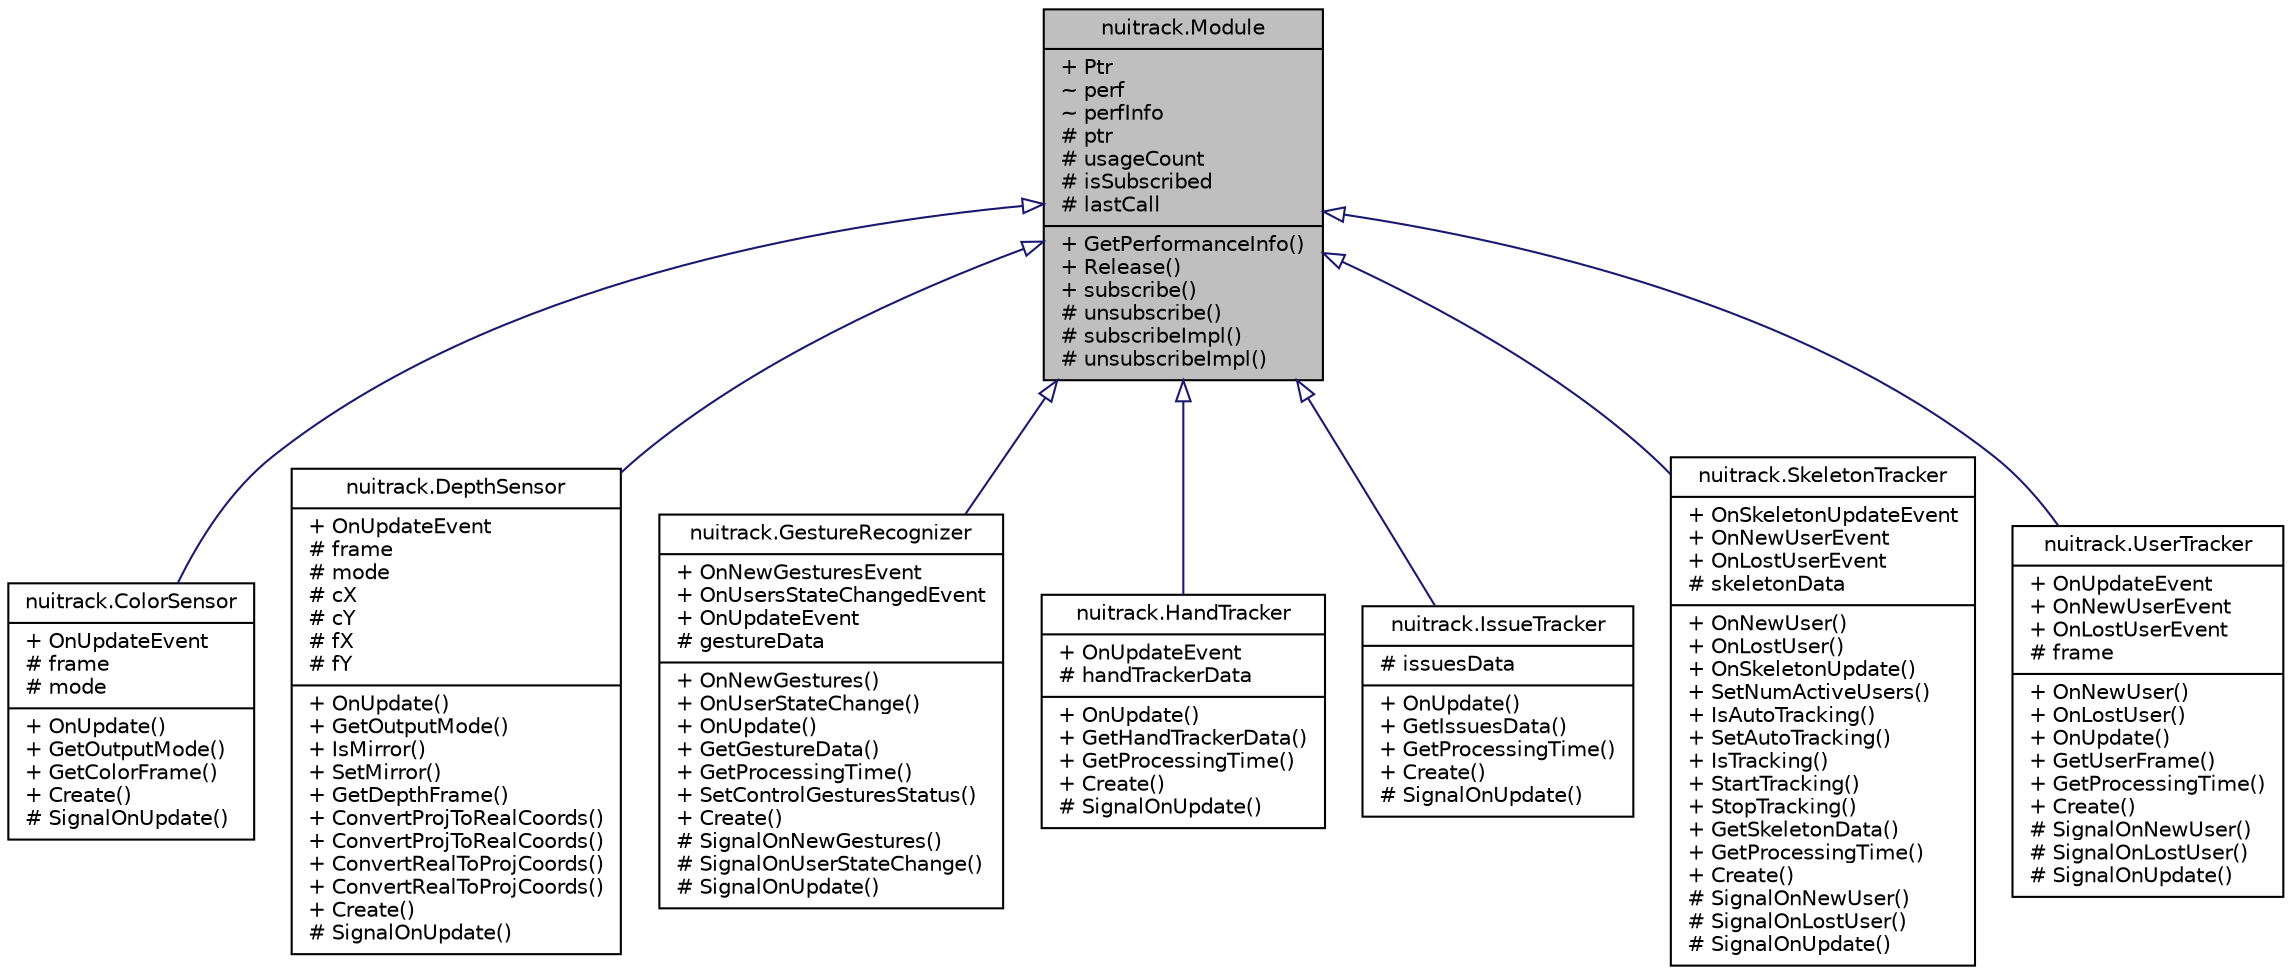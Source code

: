 digraph "nuitrack.Module"
{
  edge [fontname="Helvetica",fontsize="10",labelfontname="Helvetica",labelfontsize="10"];
  node [fontname="Helvetica",fontsize="10",shape=record];
  Node1 [label="{nuitrack.Module\n|+ Ptr\l~ perf\l~ perfInfo\l# ptr\l# usageCount\l# isSubscribed\l# lastCall\l|+ GetPerformanceInfo()\l+ Release()\l+ subscribe()\l# unsubscribe()\l# subscribeImpl()\l# unsubscribeImpl()\l}",height=0.2,width=0.4,color="black", fillcolor="grey75", style="filled" fontcolor="black"];
  Node1 -> Node2 [dir="back",color="midnightblue",fontsize="10",style="solid",arrowtail="onormal",fontname="Helvetica"];
  Node2 [label="{nuitrack.ColorSensor\n|+ OnUpdateEvent\l# frame\l# mode\l|+ OnUpdate()\l+ GetOutputMode()\l+ GetColorFrame()\l+ Create()\l# SignalOnUpdate()\l}",height=0.2,width=0.4,color="black", fillcolor="white", style="filled",URL="$classnuitrack_1_1ColorSensor.html",tooltip="Represents the interface to the capabilities of the Nuitrack Color Sensor module. ..."];
  Node1 -> Node3 [dir="back",color="midnightblue",fontsize="10",style="solid",arrowtail="onormal",fontname="Helvetica"];
  Node3 [label="{nuitrack.DepthSensor\n|+ OnUpdateEvent\l# frame\l# mode\l# cX\l# cY\l# fX\l# fY\l|+ OnUpdate()\l+ GetOutputMode()\l+ IsMirror()\l+ SetMirror()\l+ GetDepthFrame()\l+ ConvertProjToRealCoords()\l+ ConvertProjToRealCoords()\l+ ConvertRealToProjCoords()\l+ ConvertRealToProjCoords()\l+ Create()\l# SignalOnUpdate()\l}",height=0.2,width=0.4,color="black", fillcolor="white", style="filled",URL="$classnuitrack_1_1DepthSensor.html",tooltip="Represents the interface to the capabilities of the Nuitrack Depth Sensor module. ..."];
  Node1 -> Node4 [dir="back",color="midnightblue",fontsize="10",style="solid",arrowtail="onormal",fontname="Helvetica"];
  Node4 [label="{nuitrack.GestureRecognizer\n|+ OnNewGesturesEvent\l+ OnUsersStateChangedEvent\l+ OnUpdateEvent\l# gestureData\l|+ OnNewGestures()\l+ OnUserStateChange()\l+ OnUpdate()\l+ GetGestureData()\l+ GetProcessingTime()\l+ SetControlGesturesStatus()\l+ Create()\l# SignalOnNewGestures()\l# SignalOnUserStateChange()\l# SignalOnUpdate()\l}",height=0.2,width=0.4,color="black", fillcolor="white", style="filled",URL="$classnuitrack_1_1GestureRecognizer.html",tooltip="Represents the interface to the capabilities of the Nuitrack Gesture Recognizer module. "];
  Node1 -> Node5 [dir="back",color="midnightblue",fontsize="10",style="solid",arrowtail="onormal",fontname="Helvetica"];
  Node5 [label="{nuitrack.HandTracker\n|+ OnUpdateEvent\l# handTrackerData\l|+ OnUpdate()\l+ GetHandTrackerData()\l+ GetProcessingTime()\l+ Create()\l# SignalOnUpdate()\l}",height=0.2,width=0.4,color="black", fillcolor="white", style="filled",URL="$classnuitrack_1_1HandTracker.html",tooltip="Represents the interface to the capabilities of the Nuitrack Hand Tracker module. ..."];
  Node1 -> Node6 [dir="back",color="midnightblue",fontsize="10",style="solid",arrowtail="onormal",fontname="Helvetica"];
  Node6 [label="{nuitrack.IssueTracker\n|# issuesData\l|+ OnUpdate()\l+ GetIssuesData()\l+ GetProcessingTime()\l+ Create()\l# SignalOnUpdate()\l}",height=0.2,width=0.4,color="black", fillcolor="white", style="filled",URL="$classnuitrack_1_1IssueTracker.html"];
  Node1 -> Node7 [dir="back",color="midnightblue",fontsize="10",style="solid",arrowtail="onormal",fontname="Helvetica"];
  Node7 [label="{nuitrack.SkeletonTracker\n|+ OnSkeletonUpdateEvent\l+ OnNewUserEvent\l+ OnLostUserEvent\l# skeletonData\l|+ OnNewUser()\l+ OnLostUser()\l+ OnSkeletonUpdate()\l+ SetNumActiveUsers()\l+ IsAutoTracking()\l+ SetAutoTracking()\l+ IsTracking()\l+ StartTracking()\l+ StopTracking()\l+ GetSkeletonData()\l+ GetProcessingTime()\l+ Create()\l# SignalOnNewUser()\l# SignalOnLostUser()\l# SignalOnUpdate()\l}",height=0.2,width=0.4,color="black", fillcolor="white", style="filled",URL="$classnuitrack_1_1SkeletonTracker.html",tooltip="Represents the interface to the capabilities of the Nuitrack Skeleton Tracker module. "];
  Node1 -> Node8 [dir="back",color="midnightblue",fontsize="10",style="solid",arrowtail="onormal",fontname="Helvetica"];
  Node8 [label="{nuitrack.UserTracker\n|+ OnUpdateEvent\l+ OnNewUserEvent\l+ OnLostUserEvent\l# frame\l|+ OnNewUser()\l+ OnLostUser()\l+ OnUpdate()\l+ GetUserFrame()\l+ GetProcessingTime()\l+ Create()\l# SignalOnNewUser()\l# SignalOnLostUser()\l# SignalOnUpdate()\l}",height=0.2,width=0.4,color="black", fillcolor="white", style="filled",URL="$classnuitrack_1_1UserTracker.html",tooltip="Represents the interface to the capabilities of the Nuitrack User Tracker module. ..."];
}
